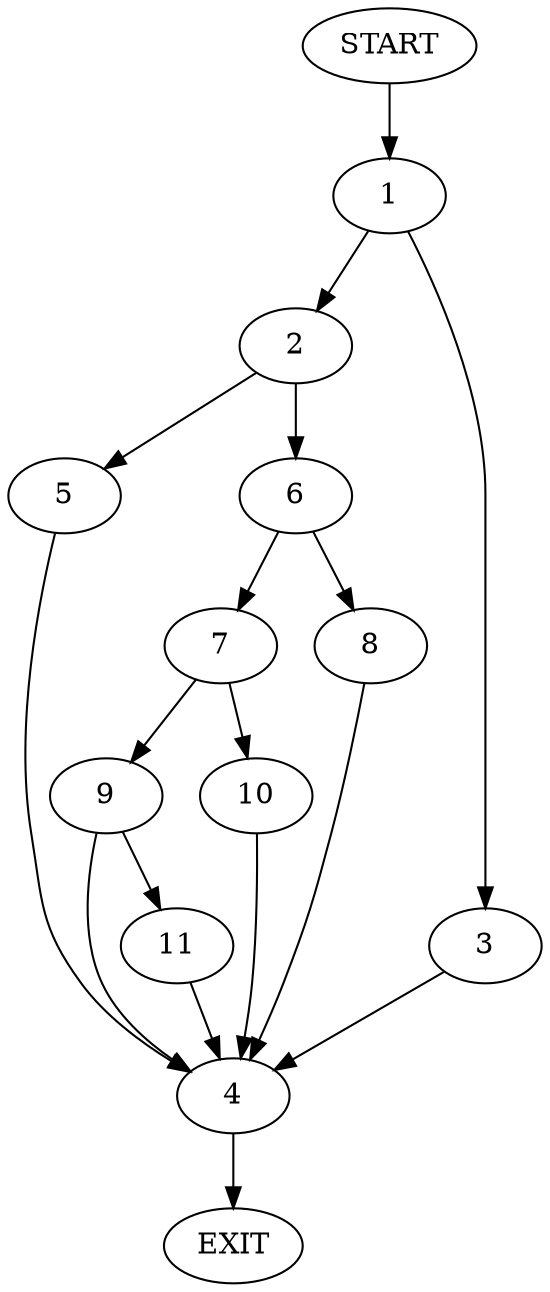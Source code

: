 digraph {
0 [label="START"]
12 [label="EXIT"]
0 -> 1
1 -> 2
1 -> 3
3 -> 4
2 -> 5
2 -> 6
4 -> 12
6 -> 7
6 -> 8
5 -> 4
7 -> 9
7 -> 10
8 -> 4
9 -> 11
9 -> 4
10 -> 4
11 -> 4
}
